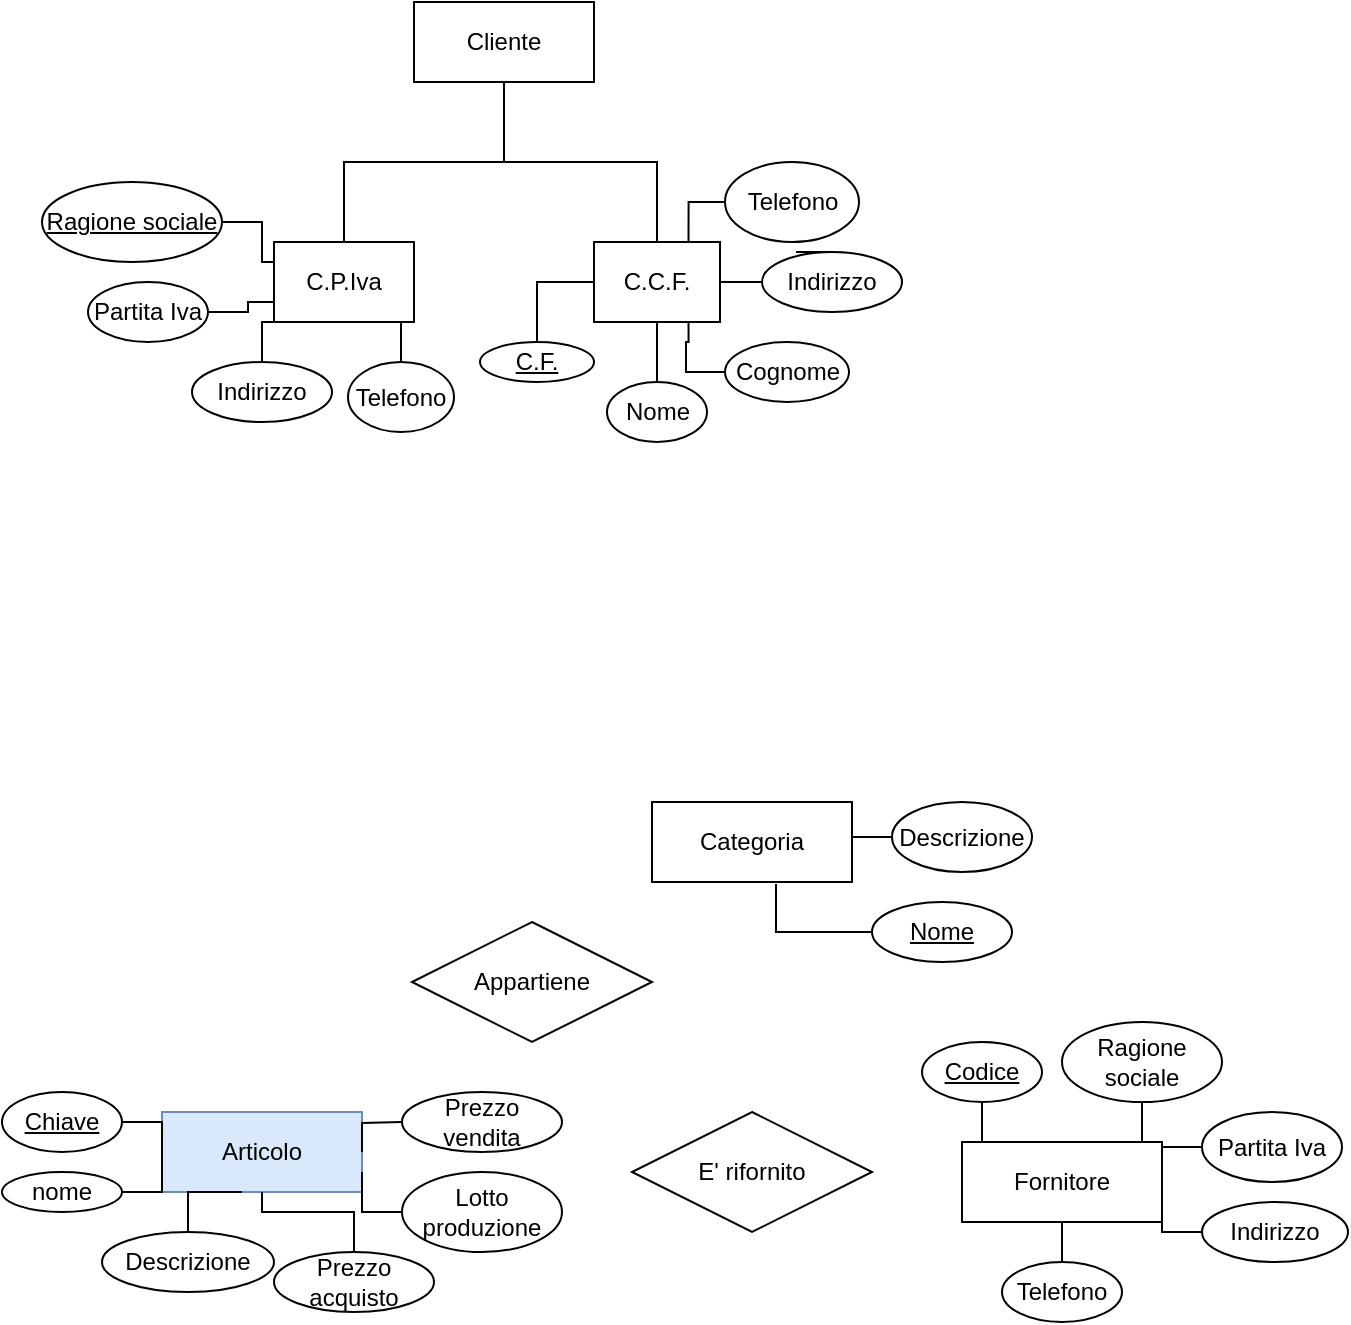 <mxfile version="16.6.6" type="github"><diagram id="ol-YRcWd52dafpMsPwLn" name="Page-1"><mxGraphModel dx="1422" dy="794" grid="1" gridSize="10" guides="1" tooltips="1" connect="1" arrows="1" fold="1" page="1" pageScale="1" pageWidth="827" pageHeight="1169" math="0" shadow="0"><root><mxCell id="0"/><mxCell id="1" parent="0"/><mxCell id="BiwFKgDw5Vq7xMg64ghu-2" value="Articolo" style="whiteSpace=wrap;html=1;align=center;fillColor=#dae8fc;strokeColor=#6c8ebf;" vertex="1" parent="1"><mxGeometry x="237" y="685" width="100" height="40" as="geometry"/></mxCell><mxCell id="BiwFKgDw5Vq7xMg64ghu-26" style="edgeStyle=orthogonalEdgeStyle;rounded=0;orthogonalLoop=1;jettySize=auto;html=1;entryX=0.4;entryY=1;entryDx=0;entryDy=0;entryPerimeter=0;endArrow=none;endFill=0;" edge="1" parent="1" source="BiwFKgDw5Vq7xMg64ghu-4" target="BiwFKgDw5Vq7xMg64ghu-2"><mxGeometry relative="1" as="geometry"/></mxCell><mxCell id="BiwFKgDw5Vq7xMg64ghu-4" value="Descrizione" style="ellipse;whiteSpace=wrap;html=1;align=center;" vertex="1" parent="1"><mxGeometry x="207" y="745" width="86" height="30" as="geometry"/></mxCell><mxCell id="BiwFKgDw5Vq7xMg64ghu-21" style="edgeStyle=orthogonalEdgeStyle;rounded=0;orthogonalLoop=1;jettySize=auto;html=1;endArrow=none;endFill=0;" edge="1" parent="1" source="BiwFKgDw5Vq7xMg64ghu-5" target="BiwFKgDw5Vq7xMg64ghu-2"><mxGeometry relative="1" as="geometry"/></mxCell><mxCell id="BiwFKgDw5Vq7xMg64ghu-5" value="Prezzo acquisto" style="ellipse;whiteSpace=wrap;html=1;align=center;" vertex="1" parent="1"><mxGeometry x="293" y="755" width="80" height="30" as="geometry"/></mxCell><mxCell id="BiwFKgDw5Vq7xMg64ghu-18" value="" style="edgeStyle=orthogonalEdgeStyle;rounded=0;orthogonalLoop=1;jettySize=auto;html=1;endArrow=none;endFill=0;" edge="1" parent="1" target="BiwFKgDw5Vq7xMg64ghu-2"><mxGeometry relative="1" as="geometry"><mxPoint x="357" y="690" as="sourcePoint"/></mxGeometry></mxCell><mxCell id="BiwFKgDw5Vq7xMg64ghu-20" style="edgeStyle=orthogonalEdgeStyle;rounded=0;orthogonalLoop=1;jettySize=auto;html=1;entryX=1;entryY=0.75;entryDx=0;entryDy=0;endArrow=none;endFill=0;" edge="1" parent="1" source="BiwFKgDw5Vq7xMg64ghu-7" target="BiwFKgDw5Vq7xMg64ghu-2"><mxGeometry relative="1" as="geometry"/></mxCell><mxCell id="BiwFKgDw5Vq7xMg64ghu-7" value="Lotto produzione" style="ellipse;whiteSpace=wrap;html=1;align=center;" vertex="1" parent="1"><mxGeometry x="357" y="715" width="80" height="40" as="geometry"/></mxCell><mxCell id="BiwFKgDw5Vq7xMg64ghu-17" value="" style="edgeStyle=orthogonalEdgeStyle;rounded=0;orthogonalLoop=1;jettySize=auto;html=1;endArrow=none;endFill=0;" edge="1" parent="1" source="BiwFKgDw5Vq7xMg64ghu-10" target="BiwFKgDw5Vq7xMg64ghu-2"><mxGeometry relative="1" as="geometry"/></mxCell><mxCell id="BiwFKgDw5Vq7xMg64ghu-10" value="&lt;font style=&quot;vertical-align: inherit&quot;&gt;&lt;font style=&quot;vertical-align: inherit&quot;&gt;Chiave&lt;/font&gt;&lt;/font&gt;" style="ellipse;whiteSpace=wrap;html=1;align=center;fontStyle=4;gradientColor=none;" vertex="1" parent="1"><mxGeometry x="157" y="675" width="60" height="30" as="geometry"/></mxCell><mxCell id="BiwFKgDw5Vq7xMg64ghu-30" value="&lt;font style=&quot;vertical-align: inherit&quot;&gt;&lt;font style=&quot;vertical-align: inherit&quot;&gt;Categoria&lt;/font&gt;&lt;/font&gt;" style="whiteSpace=wrap;html=1;align=center;gradientColor=none;" vertex="1" parent="1"><mxGeometry x="482" y="530" width="100" height="40" as="geometry"/></mxCell><mxCell id="BiwFKgDw5Vq7xMg64ghu-31" value="&lt;font style=&quot;vertical-align: inherit&quot;&gt;&lt;font style=&quot;vertical-align: inherit&quot;&gt;Fornitore&lt;/font&gt;&lt;/font&gt;" style="whiteSpace=wrap;html=1;align=center;gradientColor=none;" vertex="1" parent="1"><mxGeometry x="637" y="700" width="100" height="40" as="geometry"/></mxCell><mxCell id="BiwFKgDw5Vq7xMg64ghu-36" style="edgeStyle=orthogonalEdgeStyle;rounded=0;orthogonalLoop=1;jettySize=auto;html=1;endArrow=none;endFill=0;" edge="1" parent="1" source="BiwFKgDw5Vq7xMg64ghu-33" target="BiwFKgDw5Vq7xMg64ghu-2"><mxGeometry relative="1" as="geometry"/></mxCell><mxCell id="BiwFKgDw5Vq7xMg64ghu-33" value="&lt;font style=&quot;vertical-align: inherit&quot;&gt;&lt;font style=&quot;vertical-align: inherit&quot;&gt;nome&lt;/font&gt;&lt;/font&gt;" style="ellipse;whiteSpace=wrap;html=1;align=center;gradientColor=none;" vertex="1" parent="1"><mxGeometry x="157" y="715" width="60" height="20" as="geometry"/></mxCell><mxCell id="BiwFKgDw5Vq7xMg64ghu-34" value="&lt;font style=&quot;vertical-align: inherit&quot;&gt;&lt;font style=&quot;vertical-align: inherit&quot;&gt;&lt;font style=&quot;vertical-align: inherit&quot;&gt;&lt;font style=&quot;vertical-align: inherit&quot;&gt;Prezzo vendita&lt;/font&gt;&lt;/font&gt;&lt;/font&gt;&lt;/font&gt;" style="ellipse;whiteSpace=wrap;html=1;align=center;gradientColor=none;" vertex="1" parent="1"><mxGeometry x="357" y="675" width="80" height="30" as="geometry"/></mxCell><mxCell id="BiwFKgDw5Vq7xMg64ghu-41" style="edgeStyle=orthogonalEdgeStyle;rounded=0;orthogonalLoop=1;jettySize=auto;html=1;entryX=0.62;entryY=1.025;entryDx=0;entryDy=0;entryPerimeter=0;endArrow=none;endFill=0;" edge="1" parent="1" source="BiwFKgDw5Vq7xMg64ghu-37" target="BiwFKgDw5Vq7xMg64ghu-30"><mxGeometry relative="1" as="geometry"/></mxCell><mxCell id="BiwFKgDw5Vq7xMg64ghu-37" value="&lt;font style=&quot;vertical-align: inherit&quot;&gt;&lt;font style=&quot;vertical-align: inherit&quot;&gt;Nome&lt;/font&gt;&lt;/font&gt;" style="ellipse;whiteSpace=wrap;html=1;align=center;fontStyle=4;gradientColor=none;" vertex="1" parent="1"><mxGeometry x="592" y="580" width="70" height="30" as="geometry"/></mxCell><mxCell id="BiwFKgDw5Vq7xMg64ghu-40" style="edgeStyle=orthogonalEdgeStyle;rounded=0;orthogonalLoop=1;jettySize=auto;html=1;entryX=1;entryY=0.5;entryDx=0;entryDy=0;endArrow=none;endFill=0;" edge="1" parent="1" source="BiwFKgDw5Vq7xMg64ghu-38" target="BiwFKgDw5Vq7xMg64ghu-30"><mxGeometry relative="1" as="geometry"/></mxCell><mxCell id="BiwFKgDw5Vq7xMg64ghu-38" value="&lt;font style=&quot;vertical-align: inherit&quot;&gt;&lt;font style=&quot;vertical-align: inherit&quot;&gt;Descrizione&lt;/font&gt;&lt;/font&gt;" style="ellipse;whiteSpace=wrap;html=1;align=center;gradientColor=none;" vertex="1" parent="1"><mxGeometry x="602" y="530" width="70" height="35" as="geometry"/></mxCell><mxCell id="BiwFKgDw5Vq7xMg64ghu-48" value="" style="edgeStyle=orthogonalEdgeStyle;rounded=0;orthogonalLoop=1;jettySize=auto;html=1;endArrow=none;endFill=0;" edge="1" parent="1" source="BiwFKgDw5Vq7xMg64ghu-42" target="BiwFKgDw5Vq7xMg64ghu-31"><mxGeometry relative="1" as="geometry"/></mxCell><mxCell id="BiwFKgDw5Vq7xMg64ghu-42" value="&lt;font style=&quot;vertical-align: inherit&quot;&gt;&lt;font style=&quot;vertical-align: inherit&quot;&gt;Codice&lt;/font&gt;&lt;/font&gt;" style="ellipse;whiteSpace=wrap;html=1;align=center;fontStyle=4;gradientColor=none;" vertex="1" parent="1"><mxGeometry x="617" y="650" width="60" height="30" as="geometry"/></mxCell><mxCell id="BiwFKgDw5Vq7xMg64ghu-51" style="edgeStyle=orthogonalEdgeStyle;rounded=0;orthogonalLoop=1;jettySize=auto;html=1;entryX=0.75;entryY=0;entryDx=0;entryDy=0;endArrow=none;endFill=0;" edge="1" parent="1" source="BiwFKgDw5Vq7xMg64ghu-43" target="BiwFKgDw5Vq7xMg64ghu-31"><mxGeometry relative="1" as="geometry"/></mxCell><mxCell id="BiwFKgDw5Vq7xMg64ghu-43" value="&lt;font style=&quot;vertical-align: inherit&quot;&gt;&lt;font style=&quot;vertical-align: inherit&quot;&gt;Ragione sociale&lt;/font&gt;&lt;/font&gt;" style="ellipse;whiteSpace=wrap;html=1;align=center;gradientColor=none;" vertex="1" parent="1"><mxGeometry x="687" y="640" width="80" height="40" as="geometry"/></mxCell><mxCell id="BiwFKgDw5Vq7xMg64ghu-52" style="edgeStyle=orthogonalEdgeStyle;rounded=0;orthogonalLoop=1;jettySize=auto;html=1;entryX=1;entryY=0.25;entryDx=0;entryDy=0;endArrow=none;endFill=0;" edge="1" parent="1" source="BiwFKgDw5Vq7xMg64ghu-44" target="BiwFKgDw5Vq7xMg64ghu-31"><mxGeometry relative="1" as="geometry"/></mxCell><mxCell id="BiwFKgDw5Vq7xMg64ghu-44" value="&lt;font style=&quot;vertical-align: inherit&quot;&gt;&lt;font style=&quot;vertical-align: inherit&quot;&gt;Partita Iva&lt;/font&gt;&lt;/font&gt;" style="ellipse;whiteSpace=wrap;html=1;align=center;gradientColor=none;" vertex="1" parent="1"><mxGeometry x="757" y="685" width="70" height="35" as="geometry"/></mxCell><mxCell id="BiwFKgDw5Vq7xMg64ghu-54" style="edgeStyle=orthogonalEdgeStyle;rounded=0;orthogonalLoop=1;jettySize=auto;html=1;entryX=0.5;entryY=1;entryDx=0;entryDy=0;endArrow=none;endFill=0;" edge="1" parent="1" source="BiwFKgDw5Vq7xMg64ghu-47" target="BiwFKgDw5Vq7xMg64ghu-31"><mxGeometry relative="1" as="geometry"/></mxCell><mxCell id="BiwFKgDw5Vq7xMg64ghu-47" value="&lt;font style=&quot;vertical-align: inherit&quot;&gt;&lt;font style=&quot;vertical-align: inherit&quot;&gt;Telefono&lt;/font&gt;&lt;/font&gt;" style="ellipse;whiteSpace=wrap;html=1;align=center;gradientColor=none;" vertex="1" parent="1"><mxGeometry x="657" y="760" width="60" height="30" as="geometry"/></mxCell><mxCell id="BiwFKgDw5Vq7xMg64ghu-56" value="Appartiene" style="shape=rhombus;perimeter=rhombusPerimeter;whiteSpace=wrap;html=1;align=center;gradientColor=none;" vertex="1" parent="1"><mxGeometry x="362" y="590" width="120" height="60" as="geometry"/></mxCell><mxCell id="BiwFKgDw5Vq7xMg64ghu-57" value="E' rifornito" style="shape=rhombus;perimeter=rhombusPerimeter;whiteSpace=wrap;html=1;align=center;gradientColor=none;" vertex="1" parent="1"><mxGeometry x="472" y="685" width="120" height="60" as="geometry"/></mxCell><mxCell id="BiwFKgDw5Vq7xMg64ghu-80" style="edgeStyle=orthogonalEdgeStyle;rounded=0;orthogonalLoop=1;jettySize=auto;html=1;entryX=0.5;entryY=0;entryDx=0;entryDy=0;endArrow=none;endFill=0;" edge="1" parent="1" source="BiwFKgDw5Vq7xMg64ghu-75" target="BiwFKgDw5Vq7xMg64ghu-76"><mxGeometry relative="1" as="geometry"/></mxCell><mxCell id="BiwFKgDw5Vq7xMg64ghu-81" style="edgeStyle=orthogonalEdgeStyle;rounded=0;orthogonalLoop=1;jettySize=auto;html=1;endArrow=none;endFill=0;" edge="1" parent="1" source="BiwFKgDw5Vq7xMg64ghu-75" target="BiwFKgDw5Vq7xMg64ghu-77"><mxGeometry relative="1" as="geometry"/></mxCell><mxCell id="BiwFKgDw5Vq7xMg64ghu-75" value="Cliente" style="whiteSpace=wrap;html=1;align=center;gradientColor=none;" vertex="1" parent="1"><mxGeometry x="363" y="130" width="90" height="40" as="geometry"/></mxCell><mxCell id="BiwFKgDw5Vq7xMg64ghu-76" value="C.P.Iva" style="whiteSpace=wrap;html=1;align=center;gradientColor=none;" vertex="1" parent="1"><mxGeometry x="293" y="250" width="70" height="40" as="geometry"/></mxCell><mxCell id="BiwFKgDw5Vq7xMg64ghu-77" value="C.C.F." style="whiteSpace=wrap;html=1;align=center;gradientColor=none;" vertex="1" parent="1"><mxGeometry x="453" y="250" width="63" height="40" as="geometry"/></mxCell><mxCell id="BiwFKgDw5Vq7xMg64ghu-85" style="edgeStyle=orthogonalEdgeStyle;rounded=0;orthogonalLoop=1;jettySize=auto;html=1;entryX=1;entryY=1;entryDx=0;entryDy=0;endArrow=none;endFill=0;" edge="1" parent="1" source="BiwFKgDw5Vq7xMg64ghu-84" target="BiwFKgDw5Vq7xMg64ghu-31"><mxGeometry relative="1" as="geometry"/></mxCell><mxCell id="BiwFKgDw5Vq7xMg64ghu-84" value="Indirizzo" style="ellipse;whiteSpace=wrap;html=1;align=center;gradientColor=none;" vertex="1" parent="1"><mxGeometry x="757" y="730" width="73" height="30" as="geometry"/></mxCell><mxCell id="BiwFKgDw5Vq7xMg64ghu-93" style="edgeStyle=orthogonalEdgeStyle;rounded=0;orthogonalLoop=1;jettySize=auto;html=1;entryX=0.5;entryY=1;entryDx=0;entryDy=0;endArrow=none;endFill=0;" edge="1" parent="1" source="BiwFKgDw5Vq7xMg64ghu-86" target="BiwFKgDw5Vq7xMg64ghu-77"><mxGeometry relative="1" as="geometry"/></mxCell><mxCell id="BiwFKgDw5Vq7xMg64ghu-86" value="Nome" style="ellipse;whiteSpace=wrap;html=1;align=center;gradientColor=none;" vertex="1" parent="1"><mxGeometry x="459.5" y="320" width="50" height="30" as="geometry"/></mxCell><mxCell id="BiwFKgDw5Vq7xMg64ghu-94" style="edgeStyle=orthogonalEdgeStyle;rounded=0;orthogonalLoop=1;jettySize=auto;html=1;entryX=0.75;entryY=1;entryDx=0;entryDy=0;endArrow=none;endFill=0;" edge="1" parent="1" source="BiwFKgDw5Vq7xMg64ghu-87" target="BiwFKgDw5Vq7xMg64ghu-77"><mxGeometry relative="1" as="geometry"><Array as="points"><mxPoint x="499" y="315"/><mxPoint x="499" y="300"/><mxPoint x="500" y="300"/></Array></mxGeometry></mxCell><mxCell id="BiwFKgDw5Vq7xMg64ghu-87" value="Cognome" style="ellipse;whiteSpace=wrap;html=1;align=center;gradientColor=none;" vertex="1" parent="1"><mxGeometry x="518.5" y="300" width="62" height="30" as="geometry"/></mxCell><mxCell id="BiwFKgDw5Vq7xMg64ghu-95" style="edgeStyle=orthogonalEdgeStyle;rounded=0;orthogonalLoop=1;jettySize=auto;html=1;endArrow=none;endFill=0;" edge="1" parent="1" source="BiwFKgDw5Vq7xMg64ghu-89" target="BiwFKgDw5Vq7xMg64ghu-77"><mxGeometry relative="1" as="geometry"/></mxCell><mxCell id="BiwFKgDw5Vq7xMg64ghu-89" value="Indirizzo" style="ellipse;whiteSpace=wrap;html=1;align=center;gradientColor=none;" vertex="1" parent="1"><mxGeometry x="537" y="255" width="70" height="30" as="geometry"/></mxCell><mxCell id="BiwFKgDw5Vq7xMg64ghu-99" style="edgeStyle=orthogonalEdgeStyle;rounded=0;orthogonalLoop=1;jettySize=auto;html=1;entryX=0.75;entryY=0;entryDx=0;entryDy=0;endArrow=none;endFill=0;" edge="1" parent="1" source="BiwFKgDw5Vq7xMg64ghu-90" target="BiwFKgDw5Vq7xMg64ghu-77"><mxGeometry relative="1" as="geometry"><Array as="points"><mxPoint x="500" y="230"/></Array></mxGeometry></mxCell><mxCell id="BiwFKgDw5Vq7xMg64ghu-90" value="Telefono" style="ellipse;whiteSpace=wrap;html=1;align=center;gradientColor=none;" vertex="1" parent="1"><mxGeometry x="518.5" y="210" width="67" height="40" as="geometry"/></mxCell><mxCell id="BiwFKgDw5Vq7xMg64ghu-92" style="edgeStyle=orthogonalEdgeStyle;rounded=0;orthogonalLoop=1;jettySize=auto;html=1;entryX=0;entryY=0.5;entryDx=0;entryDy=0;endArrow=none;endFill=0;" edge="1" parent="1" source="BiwFKgDw5Vq7xMg64ghu-91" target="BiwFKgDw5Vq7xMg64ghu-77"><mxGeometry relative="1" as="geometry"/></mxCell><mxCell id="BiwFKgDw5Vq7xMg64ghu-91" value="C.F." style="ellipse;whiteSpace=wrap;html=1;align=center;fontStyle=4;gradientColor=none;" vertex="1" parent="1"><mxGeometry x="396" y="300" width="57" height="20" as="geometry"/></mxCell><mxCell id="BiwFKgDw5Vq7xMg64ghu-96" style="edgeStyle=orthogonalEdgeStyle;rounded=0;orthogonalLoop=1;jettySize=auto;html=1;exitX=0.5;exitY=0;exitDx=0;exitDy=0;entryX=0.243;entryY=0;entryDx=0;entryDy=0;entryPerimeter=0;endArrow=none;endFill=0;" edge="1" parent="1" source="BiwFKgDw5Vq7xMg64ghu-89" target="BiwFKgDw5Vq7xMg64ghu-89"><mxGeometry relative="1" as="geometry"/></mxCell><mxCell id="BiwFKgDw5Vq7xMg64ghu-106" style="edgeStyle=orthogonalEdgeStyle;rounded=0;orthogonalLoop=1;jettySize=auto;html=1;entryX=0;entryY=0.75;entryDx=0;entryDy=0;endArrow=none;endFill=0;" edge="1" parent="1" source="BiwFKgDw5Vq7xMg64ghu-101" target="BiwFKgDw5Vq7xMg64ghu-76"><mxGeometry relative="1" as="geometry"/></mxCell><mxCell id="BiwFKgDw5Vq7xMg64ghu-101" value="Partita Iva" style="ellipse;whiteSpace=wrap;html=1;align=center;gradientColor=none;" vertex="1" parent="1"><mxGeometry x="200" y="270" width="60" height="30" as="geometry"/></mxCell><mxCell id="BiwFKgDw5Vq7xMg64ghu-107" style="edgeStyle=orthogonalEdgeStyle;rounded=0;orthogonalLoop=1;jettySize=auto;html=1;entryX=0.25;entryY=1;entryDx=0;entryDy=0;endArrow=none;endFill=0;" edge="1" parent="1" source="BiwFKgDw5Vq7xMg64ghu-102" target="BiwFKgDw5Vq7xMg64ghu-76"><mxGeometry relative="1" as="geometry"/></mxCell><mxCell id="BiwFKgDw5Vq7xMg64ghu-102" value="Indirizzo" style="ellipse;whiteSpace=wrap;html=1;align=center;gradientColor=none;" vertex="1" parent="1"><mxGeometry x="252" y="310" width="70" height="30" as="geometry"/></mxCell><mxCell id="BiwFKgDw5Vq7xMg64ghu-109" style="edgeStyle=orthogonalEdgeStyle;rounded=0;orthogonalLoop=1;jettySize=auto;html=1;entryX=1;entryY=1;entryDx=0;entryDy=0;endArrow=none;endFill=0;" edge="1" parent="1" source="BiwFKgDw5Vq7xMg64ghu-103" target="BiwFKgDw5Vq7xMg64ghu-76"><mxGeometry relative="1" as="geometry"/></mxCell><mxCell id="BiwFKgDw5Vq7xMg64ghu-103" value="Telefono" style="ellipse;whiteSpace=wrap;html=1;align=center;gradientColor=none;" vertex="1" parent="1"><mxGeometry x="330" y="310" width="53" height="35" as="geometry"/></mxCell><mxCell id="BiwFKgDw5Vq7xMg64ghu-105" style="edgeStyle=orthogonalEdgeStyle;rounded=0;orthogonalLoop=1;jettySize=auto;html=1;entryX=0;entryY=0.25;entryDx=0;entryDy=0;endArrow=none;endFill=0;" edge="1" parent="1" source="BiwFKgDw5Vq7xMg64ghu-104" target="BiwFKgDw5Vq7xMg64ghu-76"><mxGeometry relative="1" as="geometry"/></mxCell><mxCell id="BiwFKgDw5Vq7xMg64ghu-104" value="Ragione sociale" style="ellipse;whiteSpace=wrap;html=1;align=center;fontStyle=4;gradientColor=none;" vertex="1" parent="1"><mxGeometry x="177" y="220" width="90" height="40" as="geometry"/></mxCell></root></mxGraphModel></diagram></mxfile>